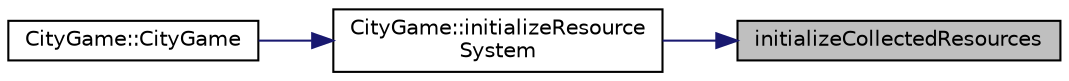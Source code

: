 digraph "initializeCollectedResources"
{
 // LATEX_PDF_SIZE
  edge [fontname="Helvetica",fontsize="10",labelfontname="Helvetica",labelfontsize="10"];
  node [fontname="Helvetica",fontsize="10",shape=record];
  rankdir="RL";
  Node1 [label="initializeCollectedResources",height=0.2,width=0.4,color="black", fillcolor="grey75", style="filled", fontcolor="black",tooltip="Initializes the collected resources map with zero values."];
  Node1 -> Node2 [dir="back",color="midnightblue",fontsize="10",style="solid",fontname="Helvetica"];
  Node2 [label="CityGame::initializeResource\lSystem",height=0.2,width=0.4,color="black", fillcolor="white", style="filled",URL="$classCityGame.html#a28eda6c2828d30badbe5b6c7336f3dd8",tooltip=" "];
  Node2 -> Node3 [dir="back",color="midnightblue",fontsize="10",style="solid",fontname="Helvetica"];
  Node3 [label="CityGame::CityGame",height=0.2,width=0.4,color="black", fillcolor="white", style="filled",URL="$classCityGame.html#a094595f0fd5649f72071c8ff2278a032",tooltip=" "];
}
